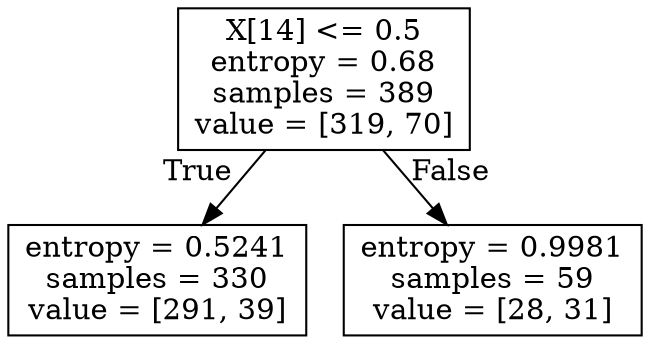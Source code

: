 digraph Tree {
node [shape=box] ;
0 [label="X[14] <= 0.5\nentropy = 0.68\nsamples = 389\nvalue = [319, 70]"] ;
1 [label="entropy = 0.5241\nsamples = 330\nvalue = [291, 39]"] ;
0 -> 1 [labeldistance=2.5, labelangle=45, headlabel="True"] ;
2 [label="entropy = 0.9981\nsamples = 59\nvalue = [28, 31]"] ;
0 -> 2 [labeldistance=2.5, labelangle=-45, headlabel="False"] ;
}